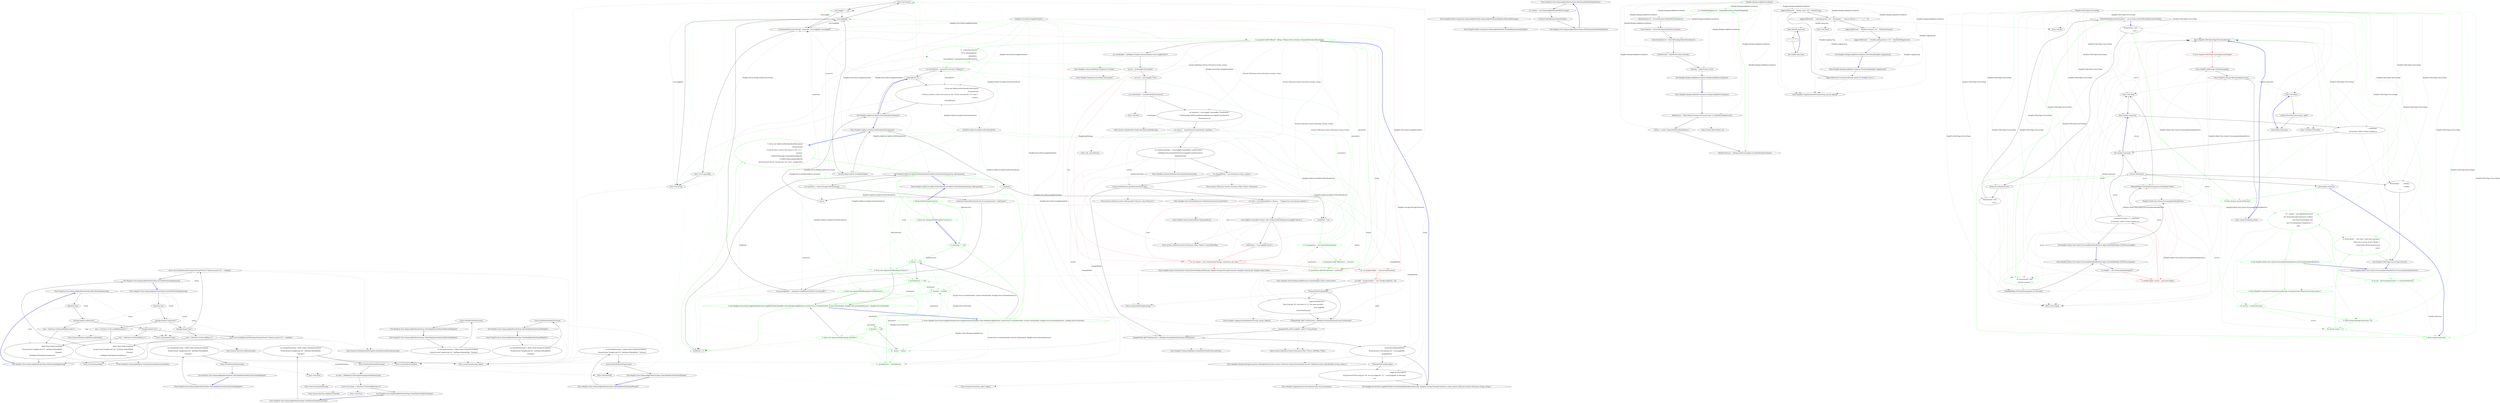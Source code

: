 digraph  {
n0 [cluster="HangFire.Tests.DequeuedJobsWatcherSteps.ItWasCheckedAAgo(string)", label="Entry HangFire.Tests.DequeuedJobsWatcherSteps.ItWasCheckedAAgo(string)", span="13-13"];
n1 [cluster="HangFire.Tests.DequeuedJobsWatcherSteps.ItWasCheckedAAgo(string)", label="DateTime time", span="15-15"];
n2 [cluster="HangFire.Tests.DequeuedJobsWatcherSteps.ItWasCheckedAAgo(string)", label="timeAgo.Equals(''millisecond'')", span="16-16"];
n4 [cluster="HangFire.Tests.DequeuedJobsWatcherSteps.ItWasCheckedAAgo(string)", label="timeAgo.Equals(''day'')", span="17-17"];
n6 [cluster="HangFire.Tests.DequeuedJobsWatcherSteps.ItWasCheckedAAgo(string)", label="throw new InvalidOperationException(String.Format(''Unknown period '{0}'.'', timeAgo));", span="18-18"];
n7 [cluster="HangFire.Tests.DequeuedJobsWatcherSteps.ItWasCheckedAAgo(string)", label="Redis.Client.SetEntryInHash(\r\n                String.Format(''hangfire:job:{0}'', JobSteps.DefaultJobId),\r\n                ''Checked'',\r\n                JobHelper.ToStringTimestamp(time))", span="20-23"];
n3 [cluster="HangFire.Tests.DequeuedJobsWatcherSteps.ItWasCheckedAAgo(string)", label="time = DateTime.UtcNow.AddMilliseconds(-1)", span="16-16"];
n9 [cluster="string.Equals(string)", label="Entry string.Equals(string)", span="0-0"];
n5 [cluster="HangFire.Tests.DequeuedJobsWatcherSteps.ItWasCheckedAAgo(string)", label="time = DateTime.UtcNow.AddDays(-1)", span="17-17"];
n11 [cluster="System.DateTime.AddDays(double)", label="Entry System.DateTime.AddDays(double)", span="0-0"];
n10 [cluster="System.DateTime.AddMilliseconds(double)", label="Entry System.DateTime.AddMilliseconds(double)", span="0-0"];
n8 [cluster="HangFire.Tests.DequeuedJobsWatcherSteps.ItWasCheckedAAgo(string)", label="Exit HangFire.Tests.DequeuedJobsWatcherSteps.ItWasCheckedAAgo(string)", span="13-13"];
n12 [cluster="System.InvalidOperationException.InvalidOperationException(string)", label="Entry System.InvalidOperationException.InvalidOperationException(string)", span="0-0"];
n13 [cluster="string.Format(string, object)", label="Entry string.Format(string, object)", span="0-0"];
n14 [cluster="HangFire.Common.JobHelper.ToStringTimestamp(System.DateTime)", label="Entry HangFire.Common.JobHelper.ToStringTimestamp(System.DateTime)", span="46-46"];
n15 [cluster="Unk.SetEntryInHash", label="Entry Unk.SetEntryInHash", span=""];
n16 [cluster="HangFire.Tests.DequeuedJobsWatcherSteps.GivenItWasFetchedAAgo(string)", label="Entry HangFire.Tests.DequeuedJobsWatcherSteps.GivenItWasFetchedAAgo(string)", span="27-27"];
n17 [cluster="HangFire.Tests.DequeuedJobsWatcherSteps.GivenItWasFetchedAAgo(string)", label="DateTime time", span="29-29"];
n18 [cluster="HangFire.Tests.DequeuedJobsWatcherSteps.GivenItWasFetchedAAgo(string)", label="timeAgo.Equals(''millisecond'')", span="30-30"];
n20 [cluster="HangFire.Tests.DequeuedJobsWatcherSteps.GivenItWasFetchedAAgo(string)", label="timeAgo.Equals(''day'')", span="31-31"];
n22 [cluster="HangFire.Tests.DequeuedJobsWatcherSteps.GivenItWasFetchedAAgo(string)", label="throw new InvalidOperationException(String.Format(''Unknown period '{0}'.'', timeAgo));", span="32-32"];
n23 [cluster="HangFire.Tests.DequeuedJobsWatcherSteps.GivenItWasFetchedAAgo(string)", label="Redis.Client.SetEntryInHash(\r\n                String.Format(''hangfire:job:{0}'', JobSteps.DefaultJobId),\r\n                ''Fetched'',\r\n                JobHelper.ToStringTimestamp(time))", span="34-37"];
n19 [cluster="HangFire.Tests.DequeuedJobsWatcherSteps.GivenItWasFetchedAAgo(string)", label="time = DateTime.UtcNow.AddMilliseconds(-1)", span="30-30"];
n21 [cluster="HangFire.Tests.DequeuedJobsWatcherSteps.GivenItWasFetchedAAgo(string)", label="time = DateTime.UtcNow.AddDays(-1)", span="31-31"];
n24 [cluster="HangFire.Tests.DequeuedJobsWatcherSteps.GivenItWasFetchedAAgo(string)", label="Exit HangFire.Tests.DequeuedJobsWatcherSteps.GivenItWasFetchedAAgo(string)", span="27-27"];
n25 [cluster="HangFire.Tests.DequeuedJobsWatcherSteps.WhenTimedOutJobsHandlerRuns()", label="Entry HangFire.Tests.DequeuedJobsWatcherSteps.WhenTimedOutJobsHandlerRuns()", span="41-41"];
n26 [cluster="HangFire.Tests.DequeuedJobsWatcherSteps.WhenTimedOutJobsHandlerRuns()", label="var watcher = new DequeuedJobsWatcher(Redis.Storage)", span="43-43"];
n27 [cluster="HangFire.Tests.DequeuedJobsWatcherSteps.WhenTimedOutJobsHandlerRuns()", label="watcher.FindAndRequeueTimedOutJobs()", span="44-44"];
n29 [cluster="HangFire.Redis.Components.DequeuedJobsWatcher.DequeuedJobsWatcher(HangFire.Redis.RedisStorage)", label="Entry HangFire.Redis.Components.DequeuedJobsWatcher.DequeuedJobsWatcher(HangFire.Redis.RedisStorage)", span="39-39"];
n28 [cluster="HangFire.Tests.DequeuedJobsWatcherSteps.WhenTimedOutJobsHandlerRuns()", label="Exit HangFire.Tests.DequeuedJobsWatcherSteps.WhenTimedOutJobsHandlerRuns()", span="41-41"];
n30 [cluster="HangFire.Redis.Components.DequeuedJobsWatcher.FindAndRequeueTimedOutJobs()", label="Entry HangFire.Redis.Components.DequeuedJobsWatcher.FindAndRequeueTimedOutJobs()", span="44-44"];
n31 [cluster="HangFire.Tests.DequeuedJobsWatcherSteps.ThenItMarksTheJobAsChecked()", label="Entry HangFire.Tests.DequeuedJobsWatcherSteps.ThenItMarksTheJobAsChecked()", span="48-48"];
n32 [cluster="HangFire.Tests.DequeuedJobsWatcherSteps.ThenItMarksTheJobAsChecked()", label="var checkedTimestamp = Redis.Client.GetValueFromHash(\r\n                String.Format(''hangfire:job:{0}'', JobSteps.DefaultJobId),\r\n                ''Checked'')", span="50-52"];
n33 [cluster="HangFire.Tests.DequeuedJobsWatcherSteps.ThenItMarksTheJobAsChecked()", label="Assert.IsNotNull(checkedTimestamp)", span="54-54"];
n37 [cluster="Unk.GetValueFromHash", label="Entry Unk.GetValueFromHash", span=""];
n34 [cluster="HangFire.Tests.DequeuedJobsWatcherSteps.ThenItMarksTheJobAsChecked()", label="var date = JobHelper.FromStringTimestamp(checkedTimestamp)", span="55-55"];
n38 [cluster="Unk.IsNotNull", label="Entry Unk.IsNotNull", span=""];
n35 [cluster="HangFire.Tests.DequeuedJobsWatcherSteps.ThenItMarksTheJobAsChecked()", label="Assert.IsTrue(date > DateTime.UtcNow.AddMinutes(-1))", span="57-57"];
n39 [cluster="Unk.FromStringTimestamp", label="Entry Unk.FromStringTimestamp", span=""];
n36 [cluster="HangFire.Tests.DequeuedJobsWatcherSteps.ThenItMarksTheJobAsChecked()", label="Exit HangFire.Tests.DequeuedJobsWatcherSteps.ThenItMarksTheJobAsChecked()", span="48-48"];
n40 [cluster="System.DateTime.AddMinutes(double)", label="Entry System.DateTime.AddMinutes(double)", span="0-0"];
n41 [cluster="Unk.IsTrue", label="Entry Unk.IsTrue", span=""];
n42 [cluster="HangFire.Tests.DequeuedJobsWatcherSteps.ThenTheJobHasTheCheckedFlagSet()", label="Entry HangFire.Tests.DequeuedJobsWatcherSteps.ThenTheJobHasTheCheckedFlagSet()", span="61-61"];
n43 [cluster="HangFire.Tests.DequeuedJobsWatcherSteps.ThenTheJobHasTheCheckedFlagSet()", label="var checkedTimestamp = Redis.Client.GetValueFromHash(\r\n                String.Format(''hangfire:job:{0}'', JobSteps.DefaultJobId),\r\n                ''Checked'')", span="63-65"];
n44 [cluster="HangFire.Tests.DequeuedJobsWatcherSteps.ThenTheJobHasTheCheckedFlagSet()", label="Assert.IsNotNull(checkedTimestamp)", span="67-67"];
n45 [cluster="HangFire.Tests.DequeuedJobsWatcherSteps.ThenTheJobHasTheCheckedFlagSet()", label="Exit HangFire.Tests.DequeuedJobsWatcherSteps.ThenTheJobHasTheCheckedFlagSet()", span="61-61"];
n46 [cluster="HangFire.Tests.DequeuedJobsWatcherSteps.ThenTheJobDoesNotHaveTheCheckedFlagSet()", label="Entry HangFire.Tests.DequeuedJobsWatcherSteps.ThenTheJobDoesNotHaveTheCheckedFlagSet()", span="71-71"];
n47 [cluster="HangFire.Tests.DequeuedJobsWatcherSteps.ThenTheJobDoesNotHaveTheCheckedFlagSet()", label="var checkedTimestamp = Redis.Client.GetValueFromHash(\r\n                String.Format(''hangfire:job:{0}'', JobSteps.DefaultJobId),\r\n                ''Checked'')", span="73-75"];
n48 [cluster="HangFire.Tests.DequeuedJobsWatcherSteps.ThenTheJobDoesNotHaveTheCheckedFlagSet()", label="Assert.IsNull(checkedTimestamp)", span="77-77"];
n49 [cluster="HangFire.Tests.DequeuedJobsWatcherSteps.ThenTheJobDoesNotHaveTheCheckedFlagSet()", label="Exit HangFire.Tests.DequeuedJobsWatcherSteps.ThenTheJobDoesNotHaveTheCheckedFlagSet()", span="71-71"];
n50 [cluster="Unk.IsNull", label="Entry Unk.IsNull", span=""];
n51 [cluster="HangFire.Tests.DequeuedJobsWatcherSteps.ThenTheJobHasTheFetchedFlagSet()", label="Entry HangFire.Tests.DequeuedJobsWatcherSteps.ThenTheJobHasTheFetchedFlagSet()", span="81-81"];
n52 [cluster="HangFire.Tests.DequeuedJobsWatcherSteps.ThenTheJobHasTheFetchedFlagSet()", label="var fetchedTimestamp = Redis.Client.GetValueFromHash(\r\n                String.Format(''hangfire:job:{0}'', JobSteps.DefaultJobId), ''Fetched'')", span="83-84"];
n53 [cluster="HangFire.Tests.DequeuedJobsWatcherSteps.ThenTheJobHasTheFetchedFlagSet()", label="Assert.IsNotNull(fetchedTimestamp)", span="86-86"];
n54 [cluster="HangFire.Tests.DequeuedJobsWatcherSteps.ThenTheJobHasTheFetchedFlagSet()", label="Exit HangFire.Tests.DequeuedJobsWatcherSteps.ThenTheJobHasTheFetchedFlagSet()", span="81-81"];
n55 [cluster="HangFire.Tests.DequeuedJobsWatcherSteps.ThenTheJobDoesNotHaveTheFetchedFlagSet()", label="Entry HangFire.Tests.DequeuedJobsWatcherSteps.ThenTheJobDoesNotHaveTheFetchedFlagSet()", span="90-90"];
n56 [cluster="HangFire.Tests.DequeuedJobsWatcherSteps.ThenTheJobDoesNotHaveTheFetchedFlagSet()", label="var fetchedTimestamp = Redis.Client.GetValueFromHash(\r\n                String.Format(''hangfire:job:{0}'', JobSteps.DefaultJobId), ''Fetched'')", span="92-93"];
n57 [cluster="HangFire.Tests.DequeuedJobsWatcherSteps.ThenTheJobDoesNotHaveTheFetchedFlagSet()", label="Assert.IsNull(fetchedTimestamp)", span="95-95"];
n58 [cluster="HangFire.Tests.DequeuedJobsWatcherSteps.ThenTheJobDoesNotHaveTheFetchedFlagSet()", label="Exit HangFire.Tests.DequeuedJobsWatcherSteps.ThenTheJobDoesNotHaveTheFetchedFlagSet()", span="90-90"];
d4 [cluster="Hangfire.BackgroundJobServerOptions.BackgroundJobServerOptions()", color=green, community=0, label="12: SchedulePollingInterval = DelayedJobScheduler.DefaultPollingDelay", span="39-39"];
d25 [label="Hangfire.BackgroundJobServerOptions", span=""];
d3 [cluster="Hangfire.BackgroundJobServerOptions.BackgroundJobServerOptions()", label="ShutdownTimeout = BackgroundProcessingServer.DefaultShutdownTimeout", span="38-38"];
d5 [cluster="Hangfire.BackgroundJobServerOptions.BackgroundJobServerOptions()", label="HeartbeatInterval = ServerHeartbeat.DefaultHeartbeatInterval", span="40-40"];
d1 [cluster="Hangfire.BackgroundJobServerOptions.BackgroundJobServerOptions()", label="WorkerCount = Math.Min(Environment.ProcessorCount * 5, MaxDefaultWorkerCount)", span="36-36"];
d2 [cluster="Hangfire.BackgroundJobServerOptions.BackgroundJobServerOptions()", label="Queues = new[] { EnqueuedState.DefaultQueue }", span="37-37"];
d6 [cluster="Hangfire.BackgroundJobServerOptions.BackgroundJobServerOptions()", label="ServerTimeout = ServerWatchdog.DefaultServerTimeout", span="41-41"];
d7 [cluster="Hangfire.BackgroundJobServerOptions.BackgroundJobServerOptions()", label="ServerCheckInterval = ServerWatchdog.DefaultCheckInterval", span="42-42"];
d8 [cluster="Hangfire.BackgroundJobServerOptions.BackgroundJobServerOptions()", label="FilterProvider = JobFilterProviders.Providers", span="44-44"];
d9 [cluster="Hangfire.BackgroundJobServerOptions.BackgroundJobServerOptions()", label="Activator = JobActivator.Current", span="45-45"];
d14 [cluster="Hangfire.BackgroundJobServerOptions.WriteToLog(Hangfire.Logging.ILog)", label="logger.InfoFormat(''    Worker count: {0}.'', WorkerCount)", span="89-89"];
d15 [cluster="Hangfire.BackgroundJobServerOptions.WriteToLog(Hangfire.Logging.ILog)", label="logger.InfoFormat(''    Listening queues: {0}.'', String.Join('', '', Queues.Select(x => ''''' + x + ''''')))", span="90-90"];
d16 [cluster="Hangfire.BackgroundJobServerOptions.WriteToLog(Hangfire.Logging.ILog)", label="logger.InfoFormat(''    Shutdown timeout: {0}.'', ShutdownTimeout)", span="91-91"];
d17 [cluster="Hangfire.BackgroundJobServerOptions.WriteToLog(Hangfire.Logging.ILog)", label="logger.InfoFormat(''    Schedule polling interval: {0}.'', SchedulePollingInterval)", span="92-92"];
d0 [cluster="Hangfire.BackgroundJobServerOptions.BackgroundJobServerOptions()", label="Entry Hangfire.BackgroundJobServerOptions.BackgroundJobServerOptions()", span="34-34"];
d11 [cluster="System.Math.Min(int, int)", label="Entry System.Math.Min(int, int)", span="0-0"];
d10 [cluster="Hangfire.BackgroundJobServerOptions.BackgroundJobServerOptions()", label="Exit Hangfire.BackgroundJobServerOptions.BackgroundJobServerOptions()", span="34-34"];
d12 [cluster="Hangfire.BackgroundJobServerOptions.WriteToLog(Hangfire.Logging.ILog)", label="Entry Hangfire.BackgroundJobServerOptions.WriteToLog(Hangfire.Logging.ILog)", span="86-86"];
d13 [cluster="Hangfire.BackgroundJobServerOptions.WriteToLog(Hangfire.Logging.ILog)", label="logger.InfoFormat(''Using the following options for Hangfire Server:'')", span="88-88"];
d19 [cluster="Hangfire.Logging.ILog.InfoFormat(string, params object[])", label="Entry Hangfire.Logging.ILog.InfoFormat(string, params object[])", span="210-210"];
d20 [cluster="Unk.Select", label="Entry Unk.Select", span=""];
d21 [cluster="Unk.Join", label="Entry Unk.Join", span=""];
d22 [cluster="lambda expression", label="Entry lambda expression", span="90-90"];
d18 [cluster="Hangfire.BackgroundJobServerOptions.WriteToLog(Hangfire.Logging.ILog)", label="Exit Hangfire.BackgroundJobServerOptions.WriteToLog(Hangfire.Logging.ILog)", span="86-86"];
d24 [cluster="lambda expression", label="Exit lambda expression", span="90-90"];
d23 [cluster="lambda expression", label="''''' + x + '''''", span="90-90"];
m0_36 [cluster="Unk.Unapply", file="DelayedJobScheduler.cs", label="Entry Unk.Unapply", span=""];
m0_24 [cluster="HangFire.Web.Pages.ServersPage.Execute()", file="DelayedJobScheduler.cs", label="Write(JobHelper.ToStringTimestamp(server.Heartbeat.Value))", span="198-198"];
m0_18 [cluster="HangFire.Web.Pages.ServersPage.Execute()", file="DelayedJobScheduler.cs", label="Write(JobHelper.ToStringTimestamp(server.StartedAt))", span="167-167"];
m0_8 [cluster="HangFire.Web.Pages.ServersPage.Execute()", color=green, community=0, file="DelayedJobScheduler.cs", label="0: WriteLiteral(''    <div class=\''alert alert-warning\''>\r\n        There are no active servers. Backg'' +\r\n''round tasks will not be processed.\r\n    </div>\r\n'')", span="97-98"];
m0_31 [cluster="HangFire.Web.RazorPage.WriteLiteral(string)", file="DelayedJobScheduler.cs", label="Entry HangFire.Web.RazorPage.WriteLiteral(string)", span="69-69"];
m0_32 [cluster="HangFire.Web.Pages.LayoutPage.LayoutPage()", color=red, community=0, file="DelayedJobScheduler.cs", label="0: Entry HangFire.Web.Pages.LayoutPage.LayoutPage()", span="4-4"];
m0_33 [cluster="HangFire.JobStorage.GetMonitoringApi()", file="DelayedJobScheduler.cs", label="Entry HangFire.JobStorage.GetMonitoringApi()", span="54-54"];
m0_34 [cluster="HangFire.Storage.IMonitoringApi.Servers()", file="DelayedJobScheduler.cs", label="Entry HangFire.Storage.IMonitoringApi.Servers()", span="25-25"];
m0_35 [cluster="string.ToUpperInvariant()", file="DelayedJobScheduler.cs", label="Entry string.ToUpperInvariant()", span="0-0"];
m0_29 [cluster="HangFire.Web.Pages.ServersPage.Execute()", file="DelayedJobScheduler.cs", label="WriteLiteral(''        </tbody>\r\n    </table>\r\n'')", span="233-233"];
m0_7 [cluster="HangFire.Web.Pages.ServersPage.Execute()", color=green, community=0, file="DelayedJobScheduler.cs", label="25: servers.Count == 0", span="91-91"];
m0_13 [cluster="HangFire.Web.Pages.ServersPage.Execute()", file="DelayedJobScheduler.cs", label="WriteLiteral(''</td>\r\n                    <td>'')", span="142-142"];
m0_14 [cluster="HangFire.Web.Pages.ServersPage.Execute()", file="DelayedJobScheduler.cs", label="Write(server.WorkersCount)", span="147-147"];
m0_15 [cluster="HangFire.Web.Pages.ServersPage.Execute()", file="DelayedJobScheduler.cs", label="WriteLiteral(''</td>\r\n                    <td>'')", span="152-152"];
m0_16 [cluster="HangFire.Web.Pages.ServersPage.Execute()", file="DelayedJobScheduler.cs", label="Write(HtmlHelper.Raw(String.Join('' '', server.Queues.Select(HtmlHelper.QueueLabel))))", span="157-157"];
m0_30 [cluster="HangFire.Web.Pages.ServersPage.Execute()", file="DelayedJobScheduler.cs", label="Exit HangFire.Web.Pages.ServersPage.Execute()", span="57-57"];
m0_5 [cluster="HangFire.Web.Pages.ServersPage.Execute()", color=green, community=0, file="DelayedJobScheduler.cs", label="25: servers = monitor.Servers()", span="79-79"];
m0_17 [cluster="HangFire.Web.Pages.ServersPage.Execute()", color=green, community=0, file="DelayedJobScheduler.cs", label="25: WriteLiteral(''</td>\r\n                    <td data-moment=\'''')", span="162-162"];
m0_0 [cluster="HangFire.Redis.Tests.States.ProcessingStateHandlerFacts.ProcessingStateHandlerFacts()", file="DelayedJobScheduler.cs", label="Entry HangFire.Redis.Tests.States.ProcessingStateHandlerFacts.ProcessingStateHandlerFacts()", span="16-16"];
m0_1 [cluster="HangFire.Redis.Tests.States.ProcessingStateHandlerFacts.ProcessingStateHandlerFacts()", color=green, community=0, file="DelayedJobScheduler.cs", label="8: var job = Job.FromExpression(() => Console.WriteLine())", span="18-18"];
m0_2 [cluster="HangFire.Redis.Tests.States.ProcessingStateHandlerFacts.ProcessingStateHandlerFacts()", color=green, community=0, file="DelayedJobScheduler.cs", label="25: _context = new ApplyStateContext(\r\n                new Mock<IStorageConnection>().Object,\r\n                new StateContext(JobId, job),\r\n                new ProcessingState(''SomeServer''), \r\n                null)", span="19-23"];
m0_3 [cluster="HangFire.Redis.Tests.States.ProcessingStateHandlerFacts.ProcessingStateHandlerFacts()", color=green, community=0, file="DelayedJobScheduler.cs", label="8: Exit HangFire.Redis.Tests.States.ProcessingStateHandlerFacts.ProcessingStateHandlerFacts()", span="16-16"];
m0_4 [cluster="HangFire.Common.Job.FromExpression(System.Linq.Expressions.Expression<System.Action>)", color=green, community=0, file="DelayedJobScheduler.cs", label="1: Entry HangFire.Common.Job.FromExpression(System.Linq.Expressions.Expression<System.Action>)", span="119-119"];
m0_6 [cluster="Mock<IStorageConnection>.cstr", color=green, community=0, file="DelayedJobScheduler.cs", label="6: Entry Mock<IStorageConnection>.cstr", span=""];
m0_10 [cluster="lambda expression", file="DelayedJobScheduler.cs", label="Console.WriteLine()", span="18-18"];
m0_9 [cluster="lambda expression", color=green, community=0, file="DelayedJobScheduler.cs", label="0: Entry lambda expression", span="18-18"];
m0_12 [cluster="System.Console.WriteLine()", color=green, community=0, file="DelayedJobScheduler.cs", label="8: Entry System.Console.WriteLine()", span="0-0"];
m0_11 [cluster="lambda expression", file="DelayedJobScheduler.cs", label="Exit lambda expression", span="18-18"];
m0_19 [cluster="HangFire.Redis.Tests.States.ProcessingStateHandlerFacts.Apply_ShouldAddTheJob_ToTheProcessingSet()", file="DelayedJobScheduler.cs", label="Entry HangFire.Redis.Tests.States.ProcessingStateHandlerFacts.Apply_ShouldAddTheJob_ToTheProcessingSet()", span="34-34"];
m0_20 [cluster="HangFire.Redis.Tests.States.ProcessingStateHandlerFacts.Apply_ShouldAddTheJob_ToTheProcessingSet()", file="DelayedJobScheduler.cs", label="var handler = new ProcessingStateHandler()", span="36-36"];
m0_21 [cluster="HangFire.Redis.Tests.States.ProcessingStateHandlerFacts.Apply_ShouldAddTheJob_ToTheProcessingSet()", color=red, community=0, file="DelayedJobScheduler.cs", label="0: handler.Apply(_context, _transaction.Object)", span="37-37"];
m0_23 [cluster="HangFire.Redis.Tests.States.ProcessingStateHandlerFacts.Apply_ShouldAddTheJob_ToTheProcessingSet()", file="DelayedJobScheduler.cs", label="Exit HangFire.Redis.Tests.States.ProcessingStateHandlerFacts.Apply_ShouldAddTheJob_ToTheProcessingSet()", span="34-34"];
m0_25 [cluster="Unk.Verify", file="DelayedJobScheduler.cs", label="Entry Unk.Verify", span=""];
m0_26 [cluster="lambda expression", file="DelayedJobScheduler.cs", label="Entry lambda expression", span="39-40"];
m0_27 [cluster="lambda expression", file="DelayedJobScheduler.cs", label="x.AddToSet(\r\n                ''processing'', JobId, It.IsAny<double>())", span="39-40"];
m0_28 [cluster="lambda expression", file="DelayedJobScheduler.cs", label="Exit lambda expression", span="39-40"];
m0_22 [cluster="HangFire.Redis.Tests.States.ProcessingStateHandlerFacts.Apply_ShouldAddTheJob_ToTheProcessingSet()", file="DelayedJobScheduler.cs", label="_transaction.Verify(x => x.AddToSet(\r\n                ''processing'', JobId, It.IsAny<double>()))", span="39-40"];
m0_39 [cluster="lambda expression", file="DelayedJobScheduler.cs", label="Exit lambda expression", span="49-49"];
m0_37 [cluster="Unk.Select", file="DelayedJobScheduler.cs", label="Entry Unk.Select", span=""];
m0_38 [cluster="lambda expression", file="DelayedJobScheduler.cs", label="x.RemoveFromSet(''processing'', JobId)", span="49-49"];
m0_41 [cluster="HangFire.Common.JobHelper.ToStringTimestamp(System.DateTime)", file="DelayedJobScheduler.cs", label="HangFire.Redis.Tests.States.ProcessingStateHandlerFacts", span=""];
m0_40 [cluster="Unk.RemoveFromSet", file="DelayedJobScheduler.cs", label="Entry Unk.RemoveFromSet", span=""];
m0_42 [file="DelayedJobScheduler.cs", label="HangFire.Web.Pages.ServersPage", span=""];
m1_15 [cluster="HangFire.SqlServer.SqlServerDistributedLock.SqlServerDistributedLock(string, SqlConnection)", file="RecurringJobScheduler.cs", label="lockResult < 0", span="66-66"];
m1_31 [cluster="HangFire.SqlServer.SqlServerDistributedLock.Dispose()", file="RecurringJobScheduler.cs", label="_completed = true", span="82-82"];
m1_67 [cluster="Hangfire.Storage.InvocationData.Deserialize()", file="RecurringJobScheduler.cs", label="Entry Hangfire.Storage.InvocationData.Deserialize()", span="44-44"];
m1_82 [cluster="System.Collections.Generic.Dictionary<TKey, TValue>.Add(TKey, TValue)", file="RecurringJobScheduler.cs", label="Entry System.Collections.Generic.Dictionary<TKey, TValue>.Add(TKey, TValue)", span="0-0"];
m1_30 [cluster="HangFire.SqlServer.SqlServerDistributedLock.Dispose()", file="RecurringJobScheduler.cs", label="return;", span="80-80"];
m1_84 [cluster="string.Format(string, object, object)", file="RecurringJobScheduler.cs", label="Entry string.Format(string, object, object)", span="0-0"];
m1_38 [cluster="HangFire.SqlServer.SqlServerDistributedLock.Dispose()", file="RecurringJobScheduler.cs", label="releaseResult < 0", span="96-96"];
m1_39 [cluster="HangFire.SqlServer.SqlServerDistributedLock.Dispose()", file="RecurringJobScheduler.cs", label="throw new SqlServerDistributedLockException(\r\n                    String.Format(\r\n                        ''Could not release a lock on the resource '{0}': Server returned the '{1}' error.'', \r\n                        _resource,\r\n                        releaseResult));", span="98-102"];
m1_40 [cluster="HangFire.SqlServer.SqlServerDistributedLock.Dispose()", file="RecurringJobScheduler.cs", label="Exit HangFire.SqlServer.SqlServerDistributedLock.Dispose()", span="78-78"];
m1_76 [cluster="Hangfire.States.EnqueuedState.EnqueuedState()", file="RecurringJobScheduler.cs", label="Entry Hangfire.States.EnqueuedState.EnqueuedState()", span="87-87"];
m1_71 [cluster="Unk._instantFactory", file="RecurringJobScheduler.cs", label="Entry Unk._instantFactory", span=""];
m1_74 [cluster="Hangfire.Server.IScheduleInstant.GetNextInstants(System.DateTime?)", file="RecurringJobScheduler.cs", label="Entry Hangfire.Server.IScheduleInstant.GetNextInstants(System.DateTime?)", span="25-25"];
m1_83 [cluster="Hangfire.Storage.IStorageConnection.SetRangeInHash(string, System.Collections.Generic.IEnumerable<System.Collections.Generic.KeyValuePair<string, string>>)", file="RecurringJobScheduler.cs", label="Entry Hangfire.Storage.IStorageConnection.SetRangeInHash(string, System.Collections.Generic.IEnumerable<System.Collections.Generic.KeyValuePair<string, string>>)", span="61-61"];
m1_41 [cluster="object.GetType()", file="RecurringJobScheduler.cs", label="HangFire.SqlServer.SqlServerDistributedLock", span=""];
m1_69 [cluster="System.Collections.Generic.Dictionary<TKey, TValue>.ContainsKey(TKey)", file="RecurringJobScheduler.cs", label="Entry System.Collections.Generic.Dictionary<TKey, TValue>.ContainsKey(TKey)", span="0-0"];
m1_0 [cluster="HangFire.SqlServer.SqlServerDistributedLock.SqlServerDistributedLock(string, SqlConnection)", file="RecurringJobScheduler.cs", label="Entry HangFire.SqlServer.SqlServerDistributedLock.SqlServerDistributedLock(string, SqlConnection)", span="44-44"];
m1_1 [cluster="HangFire.SqlServer.SqlServerDistributedLock.SqlServerDistributedLock(string, SqlConnection)", color=green, community=0, file="RecurringJobScheduler.cs", label="2: String.IsNullOrEmpty(resource)", span="46-46"];
m1_23 [cluster="Hangfire.Server.RecurringJobScheduler.Execute(Hangfire.Server.BackgroundProcessContext)", file="RecurringJobScheduler.cs", label="recurringJob == null", span="76-76"];
m1_36 [cluster="HangFire.SqlServer.SqlServerDistributedLock.Dispose()", color=green, community=0, file="RecurringJobScheduler.cs", label="5: _connection.Execute(\r\n                @''sp_releaseapplock'',\r\n                parameters,\r\n                commandType: CommandType.StoredProcedure)", span="89-92"];
m1_70 [cluster="System.TimeZoneInfo.FindSystemTimeZoneById(string)", file="RecurringJobScheduler.cs", label="Entry System.TimeZoneInfo.FindSystemTimeZoneById(string)", span="0-0"];
m1_75 [cluster="System.Collections.Generic.IEnumerable<TSource>.Any<TSource>()", file="RecurringJobScheduler.cs", label="Entry System.Collections.Generic.IEnumerable<TSource>.Any<TSource>()", span="0-0"];
m1_78 [cluster="Hangfire.Client.CreateContext.CreateContext(Hangfire.JobStorage, Hangfire.Storage.IStorageConnection, Hangfire.Common.Job, Hangfire.States.IState)", file="RecurringJobScheduler.cs", label="Entry Hangfire.Client.CreateContext.CreateContext(Hangfire.JobStorage, Hangfire.Storage.IStorageConnection, Hangfire.Common.Job, Hangfire.States.IState)", span="37-37"];
m1_68 [cluster="Unk.Parse", file="RecurringJobScheduler.cs", label="Entry Unk.Parse", span=""];
m1_29 [cluster="HangFire.SqlServer.SqlServerDistributedLock.Dispose()", file="RecurringJobScheduler.cs", label=_completed, span="80-80"];
m1_2 [cluster="HangFire.SqlServer.SqlServerDistributedLock.SqlServerDistributedLock(string, SqlConnection)", color=green, community=0, file="RecurringJobScheduler.cs", label="2: throw new ArgumentNullException(''resource'');", span="46-46"];
m1_3 [cluster="HangFire.SqlServer.SqlServerDistributedLock.SqlServerDistributedLock(string, SqlConnection)", color=green, community=0, file="RecurringJobScheduler.cs", label="2: connection == null", span="47-47"];
m1_20 [cluster="Hangfire.Server.RecurringJobScheduler.Execute(Hangfire.Server.BackgroundProcessContext)", file="RecurringJobScheduler.cs", label="var recurringJobIds = connection.GetAllItemsFromSet(''recurring-jobs'')", span="69-69"];
m1_21 [cluster="Hangfire.Server.RecurringJobScheduler.Execute(Hangfire.Server.BackgroundProcessContext)", file="RecurringJobScheduler.cs", label=recurringJobIds, span="71-71"];
m1_73 [cluster="System.Collections.Generic.Dictionary<TKey, TValue>.Dictionary()", file="RecurringJobScheduler.cs", label="Entry System.Collections.Generic.Dictionary<TKey, TValue>.Dictionary()", span="0-0"];
m1_81 [cluster="Hangfire.Common.JobHelper.SerializeDateTime(System.DateTime)", file="RecurringJobScheduler.cs", label="Entry Hangfire.Common.JobHelper.SerializeDateTime(System.DateTime)", span="68-68"];
m1_66 [cluster="Hangfire.Common.JobHelper.FromJson<T>(string)", file="RecurringJobScheduler.cs", label="Entry Hangfire.Common.JobHelper.FromJson<T>(string)", span="39-39"];
m1_77 [cluster="string.IsNullOrEmpty(string)", file="RecurringJobScheduler.cs", label="Entry string.IsNullOrEmpty(string)", span="0-0"];
m1_72 [cluster="Hangfire.Common.JobHelper.DeserializeDateTime(string)", file="RecurringJobScheduler.cs", label="Entry Hangfire.Common.JobHelper.DeserializeDateTime(string)", span="73-73"];
m1_24 [cluster="Hangfire.Server.RecurringJobScheduler.Execute(Hangfire.Server.BackgroundProcessContext)", file="RecurringJobScheduler.cs", label="TryScheduleJob(context.Storage, connection, recurringJobId, recurringJob)", span="83-83"];
m1_16 [cluster="HangFire.SqlServer.SqlServerDistributedLock.SqlServerDistributedLock(string, SqlConnection)", color=green, community=0, file="RecurringJobScheduler.cs", label="5: throw new SqlServerDistributedLockException(\r\n                    String.Format(\r\n                    ''Could not place a lock on the resource '{0}': {1}.'',\r\n                    _resource,\r\n                    LockErrorMessages.ContainsKey(lockResult) \r\n                        ? LockErrorMessages[lockResult]\r\n                        : String.Format(''Server returned the '{0}' error.'', lockResult)));", span="68-74"];
m1_17 [cluster="HangFire.SqlServer.SqlServerDistributedLock.SqlServerDistributedLock(string, SqlConnection)", file="RecurringJobScheduler.cs", label="Exit HangFire.SqlServer.SqlServerDistributedLock.SqlServerDistributedLock(string, SqlConnection)", span="44-44"];
m1_18 [cluster="Hangfire.Server.RecurringJobScheduler.Execute(Hangfire.Server.BackgroundProcessContext)", file="RecurringJobScheduler.cs", label="var connection = context.Storage.GetConnection()", span="66-66"];
m1_27 [cluster="Hangfire.Server.RecurringJobScheduler.Execute(Hangfire.Server.BackgroundProcessContext)", file="RecurringJobScheduler.cs", label="_throttler.Delay(context.CancellationToken)", span="95-95"];
m1_19 [cluster="Hangfire.Server.RecurringJobScheduler.Execute(Hangfire.Server.BackgroundProcessContext)", file="RecurringJobScheduler.cs", label="connection.AcquireDistributedLock(''recurring-jobs:lock'', LockTimeout)", span="67-67"];
m1_22 [cluster="Unk.Execute", file="RecurringJobScheduler.cs", label="Entry Unk.Execute", span=""];
m1_26 [cluster="Unk.Format", file="RecurringJobScheduler.cs", label="Entry Unk.Format", span=""];
m1_25 [cluster="Unk.ContainsKey", file="RecurringJobScheduler.cs", label="Entry Unk.ContainsKey", span=""];
m1_28 [cluster="HangFire.SqlServer.SqlServerDistributedLock.Dispose()", file="RecurringJobScheduler.cs", label="Entry HangFire.SqlServer.SqlServerDistributedLock.Dispose()", span="78-78"];
m1_37 [cluster="HangFire.SqlServer.SqlServerDistributedLock.Dispose()", file="RecurringJobScheduler.cs", label="var releaseResult = parameters.Get<int>(''@Result'')", span="94-94"];
m1_4 [cluster="Hangfire.Server.RecurringJobScheduler.RecurringJobScheduler(Hangfire.Client.IBackgroundJobFactory, System.Func<CrontabSchedule, System.TimeZoneInfo, Hangfire.Server.IScheduleInstant>, Hangfire.Server.IThrottler)", color=green, community=0, file="RecurringJobScheduler.cs", label="2: Entry Hangfire.Server.RecurringJobScheduler.RecurringJobScheduler(Hangfire.Client.IBackgroundJobFactory, System.Func<CrontabSchedule, System.TimeZoneInfo, Hangfire.Server.IScheduleInstant>, Hangfire.Server.IThrottler)", span="48-48"];
m1_5 [cluster="Hangfire.Server.RecurringJobScheduler.RecurringJobScheduler(Hangfire.Client.IBackgroundJobFactory, System.Func<CrontabSchedule, System.TimeZoneInfo, Hangfire.Server.IScheduleInstant>, Hangfire.Server.IThrottler)", color=green, community=0, file="RecurringJobScheduler.cs", label="2: factory == null", span="53-53"];
m1_6 [cluster="Hangfire.Server.RecurringJobScheduler.RecurringJobScheduler(Hangfire.Client.IBackgroundJobFactory, System.Func<CrontabSchedule, System.TimeZoneInfo, Hangfire.Server.IScheduleInstant>, Hangfire.Server.IThrottler)", color=green, community=0, file="RecurringJobScheduler.cs", label="2: throw new ArgumentNullException(''factory'');", span="53-53"];
m1_7 [cluster="Hangfire.Server.RecurringJobScheduler.RecurringJobScheduler(Hangfire.Client.IBackgroundJobFactory, System.Func<CrontabSchedule, System.TimeZoneInfo, Hangfire.Server.IScheduleInstant>, Hangfire.Server.IThrottler)", color=green, community=0, file="RecurringJobScheduler.cs", label="5: instantFactory == null", span="54-54"];
m1_13 [cluster="Hangfire.Server.RecurringJobScheduler.RecurringJobScheduler(Hangfire.Client.IBackgroundJobFactory, System.Func<CrontabSchedule, System.TimeZoneInfo, Hangfire.Server.IScheduleInstant>, Hangfire.Server.IThrottler)", color=green, community=0, file="RecurringJobScheduler.cs", label="5: _throttler = throttler", span="59-59"];
m1_12 [cluster="Hangfire.Server.RecurringJobScheduler.RecurringJobScheduler(Hangfire.Client.IBackgroundJobFactory, System.Func<CrontabSchedule, System.TimeZoneInfo, Hangfire.Server.IScheduleInstant>, Hangfire.Server.IThrottler)", color=green, community=0, file="RecurringJobScheduler.cs", label="5: _instantFactory = instantFactory", span="58-58"];
m1_14 [cluster="Hangfire.Server.RecurringJobScheduler.RecurringJobScheduler(Hangfire.Client.IBackgroundJobFactory, System.Func<CrontabSchedule, System.TimeZoneInfo, Hangfire.Server.IScheduleInstant>, Hangfire.Server.IThrottler)", color=green, community=0, file="RecurringJobScheduler.cs", label="2: Exit Hangfire.Server.RecurringJobScheduler.RecurringJobScheduler(Hangfire.Client.IBackgroundJobFactory, System.Func<CrontabSchedule, System.TimeZoneInfo, Hangfire.Server.IScheduleInstant>, Hangfire.Server.IThrottler)", span="48-48"];
m1_8 [cluster="Hangfire.Server.RecurringJobScheduler.RecurringJobScheduler(Hangfire.Client.IBackgroundJobFactory, System.Func<CrontabSchedule, System.TimeZoneInfo, Hangfire.Server.IScheduleInstant>, Hangfire.Server.IThrottler)", color=green, community=0, file="RecurringJobScheduler.cs", label="2: throw new ArgumentNullException(''instantFactory'');", span="54-54"];
m1_9 [cluster="Hangfire.Server.RecurringJobScheduler.RecurringJobScheduler(Hangfire.Client.IBackgroundJobFactory, System.Func<CrontabSchedule, System.TimeZoneInfo, Hangfire.Server.IScheduleInstant>, Hangfire.Server.IThrottler)", color=green, community=0, file="RecurringJobScheduler.cs", label="5: throttler == null", span="55-55"];
m1_10 [cluster="Hangfire.Server.RecurringJobScheduler.RecurringJobScheduler(Hangfire.Client.IBackgroundJobFactory, System.Func<CrontabSchedule, System.TimeZoneInfo, Hangfire.Server.IScheduleInstant>, Hangfire.Server.IThrottler)", color=green, community=0, file="RecurringJobScheduler.cs", label="5: throw new ArgumentNullException(''throttler'');", span="55-55"];
m1_11 [cluster="Hangfire.Server.RecurringJobScheduler.RecurringJobScheduler(Hangfire.Client.IBackgroundJobFactory, System.Func<CrontabSchedule, System.TimeZoneInfo, Hangfire.Server.IScheduleInstant>, Hangfire.Server.IThrottler)", color=green, community=0, file="RecurringJobScheduler.cs", label="14: _factory = factory", span="57-57"];
m1_32 [cluster="HangFire.SqlServer.SqlServerDistributedLock.Dispose()", color=green, community=0, file="RecurringJobScheduler.cs", label="5: var parameters = new DynamicParameters()", span="84-84"];
m1_35 [cluster="HangFire.SqlServer.SqlServerDistributedLock.Dispose()", color=green, community=0, file="RecurringJobScheduler.cs", label="5: parameters.Add(''@Result'', dbType: DbType.Int32, direction: ParameterDirection.ReturnValue)", span="87-87"];
m1_42 [cluster="Hangfire.Server.RecurringJobScheduler.TryScheduleJob(Hangfire.JobStorage, Hangfire.Storage.IStorageConnection, string, System.Collections.Generic.Dictionary<string, string>)", file="RecurringJobScheduler.cs", label="var serializedJob = JobHelper.FromJson<InvocationData>(recurringJob[''Job''])", span="110-110"];
m1_44 [cluster="Hangfire.Server.RecurringJobScheduler.TryScheduleJob(Hangfire.JobStorage, Hangfire.Storage.IStorageConnection, string, System.Collections.Generic.Dictionary<string, string>)", file="RecurringJobScheduler.cs", label="var cron = recurringJob[''Cron'']", span="112-112"];
m1_46 [cluster="Hangfire.Server.RecurringJobScheduler.TryScheduleJob(Hangfire.JobStorage, Hangfire.Storage.IStorageConnection, string, System.Collections.Generic.Dictionary<string, string>)", file="RecurringJobScheduler.cs", label="var timeZone = recurringJob.ContainsKey(''TimeZoneId'')\r\n                    ? TimeZoneInfo.FindSystemTimeZoneById(recurringJob[''TimeZoneId''])\r\n                    : TimeZoneInfo.Utc", span="117-119"];
m1_48 [cluster="Hangfire.Server.RecurringJobScheduler.TryScheduleJob(Hangfire.JobStorage, Hangfire.Storage.IStorageConnection, string, System.Collections.Generic.Dictionary<string, string>)", file="RecurringJobScheduler.cs", label="var lastExecutionTime = recurringJob.ContainsKey(''LastExecution'')\r\n                    ? JobHelper.DeserializeDateTime(recurringJob[''LastExecution''])\r\n                    : (DateTime?)null", span="123-125"];
m1_52 [cluster="Hangfire.Server.RecurringJobScheduler.TryScheduleJob(Hangfire.JobStorage, Hangfire.Storage.IStorageConnection, string, System.Collections.Generic.Dictionary<string, string>)", file="RecurringJobScheduler.cs", label="recurringJob.ContainsKey(''Queue'') && !String.IsNullOrEmpty(recurringJob[''Queue''])", span="132-132"];
m1_53 [cluster="Hangfire.Server.RecurringJobScheduler.TryScheduleJob(Hangfire.JobStorage, Hangfire.Storage.IStorageConnection, string, System.Collections.Generic.Dictionary<string, string>)", file="RecurringJobScheduler.cs", label="state.Queue = recurringJob[''Queue'']", span="134-134"];
m1_54 [cluster="Hangfire.Server.RecurringJobScheduler.TryScheduleJob(Hangfire.JobStorage, Hangfire.Storage.IStorageConnection, string, System.Collections.Generic.Dictionary<string, string>)", color=red, community=0, file="RecurringJobScheduler.cs", label="15: var context = new CreateContext(storage, connection, job, state)", span="137-137"];
m1_58 [cluster="Hangfire.Server.RecurringJobScheduler.TryScheduleJob(Hangfire.JobStorage, Hangfire.Storage.IStorageConnection, string, System.Collections.Generic.Dictionary<string, string>)", file="RecurringJobScheduler.cs", label="Logger.DebugFormat(\r\n                            ''Recurring job '{0}' execution at '{1}' has been canceled.'',\r\n                            recurringJobId,\r\n                            instant.NowInstant)", span="143-146"];
m1_62 [cluster="Hangfire.Server.RecurringJobScheduler.TryScheduleJob(Hangfire.JobStorage, Hangfire.Storage.IStorageConnection, string, System.Collections.Generic.Dictionary<string, string>)", file="RecurringJobScheduler.cs", label="connection.SetRangeInHash(\r\n                    String.Format(''recurring-job:{0}'', recurringJobId),\r\n                    changedFields)", span="155-157"];
m1_64 [cluster="Hangfire.Server.RecurringJobScheduler.TryScheduleJob(Hangfire.JobStorage, Hangfire.Storage.IStorageConnection, string, System.Collections.Generic.Dictionary<string, string>)", file="RecurringJobScheduler.cs", label="Logger.ErrorException(\r\n                    String.Format(''Recurring job '{0}' was not triggered: {1}.'', recurringJobId, ex.Message),\r\n                    ex)", span="161-163"];
m1_43 [cluster="Hangfire.Server.RecurringJobScheduler.TryScheduleJob(Hangfire.JobStorage, Hangfire.Storage.IStorageConnection, string, System.Collections.Generic.Dictionary<string, string>)", file="RecurringJobScheduler.cs", label="var job = serializedJob.Deserialize()", span="111-111"];
m1_45 [cluster="Hangfire.Server.RecurringJobScheduler.TryScheduleJob(Hangfire.JobStorage, Hangfire.Storage.IStorageConnection, string, System.Collections.Generic.Dictionary<string, string>)", file="RecurringJobScheduler.cs", label="var cronSchedule = CrontabSchedule.Parse(cron)", span="113-113"];
m1_47 [cluster="Hangfire.Server.RecurringJobScheduler.TryScheduleJob(Hangfire.JobStorage, Hangfire.Storage.IStorageConnection, string, System.Collections.Generic.Dictionary<string, string>)", file="RecurringJobScheduler.cs", label="var instant = _instantFactory(cronSchedule, timeZone)", span="121-121"];
m1_50 [cluster="Hangfire.Server.RecurringJobScheduler.TryScheduleJob(Hangfire.JobStorage, Hangfire.Storage.IStorageConnection, string, System.Collections.Generic.Dictionary<string, string>)", file="RecurringJobScheduler.cs", label="instant.GetNextInstants(lastExecutionTime).Any()", span="129-129"];
m1_59 [cluster="Hangfire.Server.RecurringJobScheduler.TryScheduleJob(Hangfire.JobStorage, Hangfire.Storage.IStorageConnection, string, System.Collections.Generic.Dictionary<string, string>)", file="RecurringJobScheduler.cs", label="changedFields.Add(''LastExecution'', JobHelper.SerializeDateTime(instant.NowInstant))", span="149-149"];
m1_61 [cluster="Hangfire.Server.RecurringJobScheduler.TryScheduleJob(Hangfire.JobStorage, Hangfire.Storage.IStorageConnection, string, System.Collections.Generic.Dictionary<string, string>)", file="RecurringJobScheduler.cs", label="changedFields.Add(''NextExecution'', JobHelper.SerializeDateTime(instant.NextInstant))", span="153-153"];
m1_49 [cluster="Hangfire.Server.RecurringJobScheduler.TryScheduleJob(Hangfire.JobStorage, Hangfire.Storage.IStorageConnection, string, System.Collections.Generic.Dictionary<string, string>)", file="RecurringJobScheduler.cs", label="var changedFields = new Dictionary<string, string>()", span="127-127"];
m1_60 [cluster="Hangfire.Server.RecurringJobScheduler.TryScheduleJob(Hangfire.JobStorage, Hangfire.Storage.IStorageConnection, string, System.Collections.Generic.Dictionary<string, string>)", file="RecurringJobScheduler.cs", label="changedFields.Add(''LastJobId'', jobId ?? String.Empty)", span="150-150"];
m1_51 [cluster="Hangfire.Server.RecurringJobScheduler.TryScheduleJob(Hangfire.JobStorage, Hangfire.Storage.IStorageConnection, string, System.Collections.Generic.Dictionary<string, string>)", file="RecurringJobScheduler.cs", label="var state = new EnqueuedState { Reason = ''Triggered by recurring job scheduler'' }", span="131-131"];
m1_55 [cluster="Hangfire.Server.RecurringJobScheduler.TryScheduleJob(Hangfire.JobStorage, Hangfire.Storage.IStorageConnection, string, System.Collections.Generic.Dictionary<string, string>)", color=red, community=0, file="RecurringJobScheduler.cs", label="24: var backgroundJob = _factory.Create(context)", span="138-138"];
m1_56 [cluster="Hangfire.Server.RecurringJobScheduler.TryScheduleJob(Hangfire.JobStorage, Hangfire.Storage.IStorageConnection, string, System.Collections.Generic.Dictionary<string, string>)", file="RecurringJobScheduler.cs", label="var jobId = backgroundJob != null ? backgroundJob.Id : null", span="139-139"];
m1_57 [cluster="Hangfire.Server.RecurringJobScheduler.TryScheduleJob(Hangfire.JobStorage, Hangfire.Storage.IStorageConnection, string, System.Collections.Generic.Dictionary<string, string>)", file="RecurringJobScheduler.cs", label="String.IsNullOrEmpty(jobId)", span="141-141"];
m1_63 [cluster="Hangfire.Server.RecurringJobScheduler.TryScheduleJob(Hangfire.JobStorage, Hangfire.Storage.IStorageConnection, string, System.Collections.Generic.Dictionary<string, string>)", file="RecurringJobScheduler.cs", label=TimeZoneNotFoundException, span="159-159"];
m1_65 [cluster="Hangfire.Server.RecurringJobScheduler.TryScheduleJob(Hangfire.JobStorage, Hangfire.Storage.IStorageConnection, string, System.Collections.Generic.Dictionary<string, string>)", file="RecurringJobScheduler.cs", label="Exit Hangfire.Server.RecurringJobScheduler.TryScheduleJob(Hangfire.JobStorage, Hangfire.Storage.IStorageConnection, string, System.Collections.Generic.Dictionary<string, string>)", span="104-104"];
m1_34 [cluster="HangFire.SqlServer.SqlServerDistributedLock.Dispose()", color=green, community=0, file="RecurringJobScheduler.cs", label="14: parameters.Add(''@LockOwner'', LockOwner)", span="86-86"];
m1_33 [cluster="HangFire.SqlServer.SqlServerDistributedLock.Dispose()", color=green, community=0, file="RecurringJobScheduler.cs", label="5: parameters.Add(''@Resource'', _resource)", span="85-85"];
m1_80 [cluster="Hangfire.Logging.ILog.DebugFormat(string, params object[])", file="RecurringJobScheduler.cs", label="Entry Hangfire.Logging.ILog.DebugFormat(string, params object[])", span="122-122"];
m1_85 [cluster="Hangfire.Logging.ILog.ErrorException(string, System.Exception)", file="RecurringJobScheduler.cs", label="Entry Hangfire.Logging.ILog.ErrorException(string, System.Exception)", span="159-159"];
m1_79 [cluster="Hangfire.Client.IBackgroundJobFactory.Create(Hangfire.Client.CreateContext)", file="RecurringJobScheduler.cs", label="Entry Hangfire.Client.IBackgroundJobFactory.Create(Hangfire.Client.CreateContext)", span="31-31"];
m1_86 [file="RecurringJobScheduler.cs", label="Hangfire.Server.RecurringJobScheduler", span=""];
n0 -> n1  [key=0, style=solid];
n0 -> n2  [color=darkseagreen4, key=1, label=string, style=dashed];
n0 -> n4  [color=darkseagreen4, key=1, label=string, style=dashed];
n0 -> n6  [color=darkseagreen4, key=1, label=string, style=dashed];
n1 -> n2  [key=0, style=solid];
n1 -> n7  [color=darkseagreen4, key=1, label=time, style=dashed];
n2 -> n3  [key=0, style=solid];
n2 -> n4  [key=0, style=solid];
n2 -> n9  [key=2, style=dotted];
n4 -> n5  [key=0, style=solid];
n4 -> n6  [key=0, style=solid];
n4 -> n9  [key=2, style=dotted];
n6 -> n8  [key=0, style=solid];
n6 -> n12  [key=2, style=dotted];
n6 -> n13  [key=2, style=dotted];
n7 -> n8  [key=0, style=solid];
n7 -> n13  [key=2, style=dotted];
n7 -> n14  [key=2, style=dotted];
n7 -> n15  [key=2, style=dotted];
n3 -> n7  [key=0, style=solid];
n3 -> n10  [key=2, style=dotted];
n5 -> n7  [key=0, style=solid];
n5 -> n11  [key=2, style=dotted];
n8 -> n0  [color=blue, key=0, style=bold];
n16 -> n17  [key=0, style=solid];
n16 -> n18  [color=darkseagreen4, key=1, label=string, style=dashed];
n16 -> n20  [color=darkseagreen4, key=1, label=string, style=dashed];
n16 -> n22  [color=darkseagreen4, key=1, label=string, style=dashed];
n17 -> n18  [key=0, style=solid];
n17 -> n23  [color=darkseagreen4, key=1, label=time, style=dashed];
n18 -> n19  [key=0, style=solid];
n18 -> n20  [key=0, style=solid];
n18 -> n9  [key=2, style=dotted];
n20 -> n21  [key=0, style=solid];
n20 -> n22  [key=0, style=solid];
n20 -> n9  [key=2, style=dotted];
n22 -> n24  [key=0, style=solid];
n22 -> n12  [key=2, style=dotted];
n22 -> n13  [key=2, style=dotted];
n23 -> n24  [key=0, style=solid];
n23 -> n13  [key=2, style=dotted];
n23 -> n14  [key=2, style=dotted];
n23 -> n15  [key=2, style=dotted];
n19 -> n23  [key=0, style=solid];
n19 -> n10  [key=2, style=dotted];
n21 -> n23  [key=0, style=solid];
n21 -> n11  [key=2, style=dotted];
n24 -> n16  [color=blue, key=0, style=bold];
n25 -> n26  [key=0, style=solid];
n26 -> n27  [key=0, style=solid];
n26 -> n29  [key=2, style=dotted];
n27 -> n28  [key=0, style=solid];
n27 -> n30  [key=2, style=dotted];
n28 -> n25  [color=blue, key=0, style=bold];
n31 -> n32  [key=0, style=solid];
n32 -> n33  [key=0, style=solid];
n32 -> n13  [key=2, style=dotted];
n32 -> n37  [key=2, style=dotted];
n32 -> n34  [color=darkseagreen4, key=1, label=checkedTimestamp, style=dashed];
n33 -> n34  [key=0, style=solid];
n33 -> n38  [key=2, style=dotted];
n34 -> n35  [key=0, style=solid];
n34 -> n39  [key=2, style=dotted];
n35 -> n36  [key=0, style=solid];
n35 -> n40  [key=2, style=dotted];
n35 -> n41  [key=2, style=dotted];
n36 -> n31  [color=blue, key=0, style=bold];
n42 -> n43  [key=0, style=solid];
n43 -> n44  [key=0, style=solid];
n43 -> n13  [key=2, style=dotted];
n43 -> n37  [key=2, style=dotted];
n44 -> n45  [key=0, style=solid];
n44 -> n38  [key=2, style=dotted];
n45 -> n42  [color=blue, key=0, style=bold];
n46 -> n47  [key=0, style=solid];
n47 -> n48  [key=0, style=solid];
n47 -> n13  [key=2, style=dotted];
n47 -> n37  [key=2, style=dotted];
n48 -> n49  [key=0, style=solid];
n48 -> n50  [key=2, style=dotted];
n49 -> n46  [color=blue, key=0, style=bold];
n51 -> n52  [key=0, style=solid];
n52 -> n53  [key=0, style=solid];
n52 -> n13  [key=2, style=dotted];
n52 -> n37  [key=2, style=dotted];
n53 -> n54  [key=0, style=solid];
n53 -> n38  [key=2, style=dotted];
n54 -> n51  [color=blue, key=0, style=bold];
n55 -> n56  [key=0, style=solid];
n56 -> n57  [key=0, style=solid];
n56 -> n13  [key=2, style=dotted];
n56 -> n37  [key=2, style=dotted];
n57 -> n58  [key=0, style=solid];
n57 -> n50  [key=2, style=dotted];
n58 -> n55  [color=blue, key=0, style=bold];
d4 -> d5  [color=green, key=0, style=solid];
d25 -> d4  [color=green, key=1, label="Hangfire.BackgroundJobServerOptions", style=dashed];
d25 -> d1  [color=darkseagreen4, key=1, label="Hangfire.BackgroundJobServerOptions", style=dashed];
d25 -> d2  [color=darkseagreen4, key=1, label="Hangfire.BackgroundJobServerOptions", style=dashed];
d25 -> d3  [color=darkseagreen4, key=1, label="Hangfire.BackgroundJobServerOptions", style=dashed];
d25 -> d5  [color=darkseagreen4, key=1, label="Hangfire.BackgroundJobServerOptions", style=dashed];
d25 -> d6  [color=darkseagreen4, key=1, label="Hangfire.BackgroundJobServerOptions", style=dashed];
d25 -> d7  [color=darkseagreen4, key=1, label="Hangfire.BackgroundJobServerOptions", style=dashed];
d25 -> d8  [color=darkseagreen4, key=1, label="Hangfire.BackgroundJobServerOptions", style=dashed];
d25 -> d9  [color=darkseagreen4, key=1, label="Hangfire.BackgroundJobServerOptions", style=dashed];
d25 -> d14  [color=darkseagreen4, key=1, label="Hangfire.BackgroundJobServerOptions", style=dashed];
d25 -> d15  [color=darkseagreen4, key=1, label="Hangfire.BackgroundJobServerOptions", style=dashed];
d25 -> d16  [color=darkseagreen4, key=1, label="Hangfire.BackgroundJobServerOptions", style=dashed];
d25 -> d17  [color=darkseagreen4, key=1, label="Hangfire.BackgroundJobServerOptions", style=dashed];
d3 -> d4  [color=green, key=0, style=solid];
d5 -> d6  [key=0, style=solid];
d1 -> d2  [key=0, style=solid];
d1 -> d11  [key=2, style=dotted];
d2 -> d3  [key=0, style=solid];
d6 -> d7  [key=0, style=solid];
d7 -> d8  [key=0, style=solid];
d8 -> d9  [key=0, style=solid];
d9 -> d10  [key=0, style=solid];
d14 -> d15  [key=0, style=solid];
d14 -> d19  [key=2, style=dotted];
d15 -> d16  [key=0, style=solid];
d15 -> d20  [key=2, style=dotted];
d15 -> d21  [key=2, style=dotted];
d15 -> d19  [key=2, style=dotted];
d15 -> d22  [color=darkseagreen4, key=1, label="lambda expression", style=dashed];
d16 -> d17  [key=0, style=solid];
d16 -> d19  [key=2, style=dotted];
d17 -> d18  [key=0, style=solid];
d17 -> d19  [key=2, style=dotted];
d0 -> d1  [key=0, style=solid];
d10 -> d0  [color=blue, key=0, style=bold];
d12 -> d14  [color=darkseagreen4, key=1, label="Hangfire.Logging.ILog", style=dashed];
d12 -> d15  [color=darkseagreen4, key=1, label="Hangfire.Logging.ILog", style=dashed];
d12 -> d16  [color=darkseagreen4, key=1, label="Hangfire.Logging.ILog", style=dashed];
d12 -> d17  [color=darkseagreen4, key=1, label="Hangfire.Logging.ILog", style=dashed];
d12 -> d13  [key=0, style=solid];
d13 -> d14  [key=0, style=solid];
d13 -> d19  [key=2, style=dotted];
d22 -> d23  [key=0, style=solid];
d18 -> d12  [color=blue, key=0, style=bold];
d24 -> d22  [color=blue, key=0, style=bold];
d23 -> d24  [key=0, style=solid];
m0_24 -> m0_36  [key=2, style=dotted];
m0_24 -> m0_25  [key=0, style=solid];
m0_24 -> m0_41  [key=2, style=dotted];
m0_18 -> m0_36  [key=2, style=dotted];
m0_18 -> m0_19  [key=0, style=solid];
m0_18 -> m0_41  [key=2, style=dotted];
m0_8 -> m0_30  [color=green, key=0, style=solid];
m0_8 -> m0_31  [color=green, key=2, style=dotted];
m0_31 -> m0_32  [color=red, key=0, style=solid];
m0_32 -> m0_33  [color=red, key=0, style=solid];
m0_32 -> m0_17  [color=red, key=2, style=dotted];
m0_33 -> m0_34  [key=0, style=solid];
m0_33 -> m0_36  [key=2, style=dotted];
m0_34 -> m0_35  [key=0, style=solid];
m0_34 -> m0_25  [key=2, style=dotted];
m0_34 -> m0_37  [color=darkseagreen4, key=1, label="lambda expression", style=dashed];
m0_35 -> m0_31  [color=blue, key=0, style=bold];
m0_29 -> m0_31  [key=2, style=dotted];
m0_29 -> m0_30  [key=0, style=solid];
m0_7 -> m0_8  [color=green, key=0, style=solid];
m0_7 -> m0_9  [color=green, key=0, style=solid];
m0_13 -> m0_14  [key=0, style=solid];
m0_13 -> m0_31  [key=2, style=dotted];
m0_14 -> m0_15  [key=0, style=solid];
m0_14 -> m0_17  [key=2, style=dotted];
m0_14 -> m0_36  [key=2, style=dotted];
m0_15 -> m0_16  [key=0, style=solid];
m0_15 -> m0_18  [key=2, style=dotted];
m0_15 -> m0_31  [key=2, style=dotted];
m0_16 -> m0_13  [color=blue, key=0, style=bold];
m0_16 -> m0_17  [color=green, key=0, style=solid];
m0_16 -> m0_37  [key=2, style=dotted];
m0_16 -> d21  [key=2, style=dotted];
m0_16 -> m0_39  [key=2, style=dotted];
m0_16 -> m0_40  [key=2, style=dotted];
m0_30 -> m0_0  [color=blue, key=0, style=bold];
m0_5 -> m0_6  [color=green, key=0, style=solid];
m0_5 -> m0_34  [color=green, key=2, style=dotted];
m0_5 -> m0_7  [color=green, key=1, label=servers, style=dashed];
m0_5 -> m0_10  [color=green, key=1, label=servers, style=dashed];
m0_17 -> m0_18  [color=green, key=0, style=solid];
m0_17 -> m0_31  [color=green, key=2, style=dotted];
m0_0 -> m0_1  [color=green, key=0, style=solid];
m0_1 -> m0_2  [color=green, key=0, style=solid];
m0_1 -> m0_31  [color=green, key=2, style=dotted];
m0_1 -> m0_4  [key=2, style=dotted];
m0_1 -> m0_9  [color=darkseagreen4, key=1, label="lambda expression", style=dashed];
m0_2 -> m0_3  [color=green, key=0, style=solid];
m0_2 -> m0_32  [color=green, key=2, style=dotted];
m0_2 -> m0_5  [key=2, style=dotted];
m0_2 -> m0_6  [key=2, style=dotted];
m0_2 -> m0_7  [key=2, style=dotted];
m0_2 -> m0_8  [key=2, style=dotted];
m0_3 -> m0_4  [color=green, key=0, style=solid];
m0_3 -> m0_0  [color=blue, key=0, style=bold];
m0_4 -> m0_5  [color=green, key=0, style=solid];
m0_4 -> m0_33  [color=green, key=2, style=dotted];
m0_6 -> m0_7  [color=green, key=0, style=solid];
m0_6 -> m0_31  [color=green, key=2, style=dotted];
m0_10 -> m0_12  [color=green, key=1, label=server, style=dashed];
m0_10 -> m0_11  [key=0, style=solid];
m0_10 -> m0_29  [key=0, style=solid];
m0_10 -> m0_14  [color=darkseagreen4, key=1, label=server, style=dashed];
m0_10 -> m0_16  [color=darkseagreen4, key=1, label=server, style=dashed];
m0_10 -> m0_18  [color=darkseagreen4, key=1, label=server, style=dashed];
m0_10 -> m0_20  [color=darkseagreen4, key=1, label=server, style=dashed];
m0_10 -> m0_22  [color=darkseagreen4, key=1, label=server, style=dashed];
m0_10 -> m0_24  [color=darkseagreen4, key=1, label=server, style=dashed];
m0_10 -> m0_26  [color=darkseagreen4, key=1, label=server, style=dashed];
m0_9 -> m0_10  [color=green, key=0, style=solid];
m0_9 -> m0_31  [color=green, key=2, style=dotted];
m0_12 -> m0_13  [color=green, key=0, style=solid];
m0_12 -> m0_35  [color=green, key=2, style=dotted];
m0_12 -> m0_36  [color=green, key=2, style=dotted];
m0_11 -> m0_12  [color=green, key=0, style=solid];
m0_11 -> m0_31  [key=2, style=dotted];
m0_11 -> m0_9  [color=blue, key=0, style=bold];
m0_19 -> m0_31  [key=2, style=dotted];
m0_19 -> m0_20  [key=0, style=solid];
m0_20 -> m0_36  [key=2, style=dotted];
m0_20 -> m0_21  [color=red, key=0, style=solid];
m0_20 -> m0_17  [key=2, style=dotted];
m0_21 -> m0_31  [key=2, style=dotted];
m0_21 -> m0_22  [color=red, key=0, style=solid];
m0_21 -> m0_24  [color=red, key=2, style=dotted];
m0_23 -> m0_31  [key=2, style=dotted];
m0_23 -> m0_24  [key=0, style=solid];
m0_23 -> m0_19  [color=blue, key=0, style=bold];
m0_25 -> m0_31  [key=2, style=dotted];
m0_25 -> m0_26  [key=0, style=solid];
m0_26 -> m0_36  [key=2, style=dotted];
m0_26 -> m0_27  [key=0, style=solid];
m0_27 -> m0_31  [key=2, style=dotted];
m0_27 -> m0_28  [key=0, style=solid];
m0_27 -> m0_29  [key=2, style=dotted];
m0_27 -> m0_30  [key=2, style=dotted];
m0_28 -> m0_31  [key=2, style=dotted];
m0_28 -> m0_10  [key=0, style=solid];
m0_28 -> m0_26  [color=blue, key=0, style=bold];
m0_22 -> m0_23  [key=0, style=solid];
m0_22 -> m0_28  [key=0, style=solid];
m0_22 -> m0_25  [key=2, style=dotted];
m0_22 -> m0_26  [color=darkseagreen4, key=1, label="lambda expression", style=dashed];
m0_39 -> m0_37  [color=blue, key=0, style=bold];
m0_37 -> m0_38  [key=0, style=solid];
m0_38 -> m0_39  [key=0, style=solid];
m0_38 -> m0_40  [key=2, style=dotted];
m0_41 -> m0_2  [color=darkseagreen4, key=1, label="HangFire.Redis.Tests.States.ProcessingStateHandlerFacts", style=dashed];
m0_41 -> m0_21  [color=red, key=1, label="HangFire.Redis.Tests.States.ProcessingStateHandlerFacts", style=dashed];
m0_41 -> m0_22  [color=darkseagreen4, key=1, label="HangFire.Redis.Tests.States.ProcessingStateHandlerFacts", style=dashed];
m0_41 -> m0_33  [color=darkseagreen4, key=1, label="HangFire.Redis.Tests.States.ProcessingStateHandlerFacts", style=dashed];
m0_41 -> m0_34  [color=darkseagreen4, key=1, label="HangFire.Redis.Tests.States.ProcessingStateHandlerFacts", style=dashed];
m0_42 -> m0_1  [color=green, key=1, label="HangFire.Web.Pages.ServersPage", style=dashed];
m0_42 -> m0_2  [color=green, key=1, label="HangFire.Web.Pages.ServersPage", style=dashed];
m0_42 -> m0_6  [color=green, key=1, label="HangFire.Web.Pages.ServersPage", style=dashed];
m0_42 -> m0_8  [color=green, key=1, label="HangFire.Web.Pages.ServersPage", style=dashed];
m0_42 -> m0_9  [color=green, key=1, label="HangFire.Web.Pages.ServersPage", style=dashed];
m0_42 -> m0_12  [color=green, key=1, label="HangFire.Web.Pages.ServersPage", style=dashed];
m0_42 -> m0_17  [color=green, key=1, label="HangFire.Web.Pages.ServersPage", style=dashed];
m0_42 -> m0_11  [color=darkseagreen4, key=1, label="HangFire.Web.Pages.ServersPage", style=dashed];
m0_42 -> m0_13  [color=darkseagreen4, key=1, label="HangFire.Web.Pages.ServersPage", style=dashed];
m0_42 -> m0_14  [color=darkseagreen4, key=1, label="HangFire.Web.Pages.ServersPage", style=dashed];
m0_42 -> m0_15  [color=darkseagreen4, key=1, label="HangFire.Web.Pages.ServersPage", style=dashed];
m0_42 -> m0_16  [color=darkseagreen4, key=1, label="HangFire.Web.Pages.ServersPage", style=dashed];
m0_42 -> m0_18  [color=darkseagreen4, key=1, label="HangFire.Web.Pages.ServersPage", style=dashed];
m0_42 -> m0_19  [color=darkseagreen4, key=1, label="HangFire.Web.Pages.ServersPage", style=dashed];
m0_42 -> m0_20  [color=darkseagreen4, key=1, label="HangFire.Web.Pages.ServersPage", style=dashed];
m0_42 -> m0_21  [color=darkseagreen4, key=1, label="HangFire.Web.Pages.ServersPage", style=dashed];
m0_42 -> m0_23  [color=darkseagreen4, key=1, label="HangFire.Web.Pages.ServersPage", style=dashed];
m0_42 -> m0_24  [color=darkseagreen4, key=1, label="HangFire.Web.Pages.ServersPage", style=dashed];
m0_42 -> m0_25  [color=darkseagreen4, key=1, label="HangFire.Web.Pages.ServersPage", style=dashed];
m0_42 -> m0_26  [color=darkseagreen4, key=1, label="HangFire.Web.Pages.ServersPage", style=dashed];
m0_42 -> m0_27  [color=darkseagreen4, key=1, label="HangFire.Web.Pages.ServersPage", style=dashed];
m0_42 -> m0_28  [color=darkseagreen4, key=1, label="HangFire.Web.Pages.ServersPage", style=dashed];
m0_42 -> m0_29  [color=darkseagreen4, key=1, label="HangFire.Web.Pages.ServersPage", style=dashed];
m1_15 -> m1_16  [color=green, key=0, style=solid];
m1_15 -> m1_17  [key=0, style=solid];
m1_31 -> m1_32  [color=green, key=0, style=solid];
m1_30 -> m1_40  [key=0, style=solid];
m1_38 -> m1_39  [key=0, style=solid];
m1_38 -> m1_40  [key=0, style=solid];
m1_39 -> m1_40  [key=0, style=solid];
m1_39 -> m1_41  [key=2, style=dotted];
m1_39 -> m1_24  [key=2, style=dotted];
m1_39 -> m1_26  [key=2, style=dotted];
m1_40 -> m1_38  [color=blue, key=0, style=bold];
m1_40 -> m1_28  [color=blue, key=0, style=bold];
m1_41 -> m1_5  [color=green, key=1, label="HangFire.SqlServer.SqlServerDistributedLock", style=dashed];
m1_41 -> m1_6  [color=green, key=1, label="HangFire.SqlServer.SqlServerDistributedLock", style=dashed];
m1_41 -> m1_8  [color=green, key=1, label="HangFire.SqlServer.SqlServerDistributedLock", style=dashed];
m1_41 -> m1_16  [color=green, key=1, label="HangFire.SqlServer.SqlServerDistributedLock", style=dashed];
m1_41 -> m1_33  [color=green, key=1, label="HangFire.SqlServer.SqlServerDistributedLock", style=dashed];
m1_41 -> m1_36  [color=green, key=1, label="HangFire.SqlServer.SqlServerDistributedLock", style=dashed];
m1_41 -> m1_29  [color=darkseagreen4, key=1, label="HangFire.SqlServer.SqlServerDistributedLock", style=dashed];
m1_41 -> m1_31  [color=darkseagreen4, key=1, label="HangFire.SqlServer.SqlServerDistributedLock", style=dashed];
m1_41 -> m1_39  [color=darkseagreen4, key=1, label="HangFire.SqlServer.SqlServerDistributedLock", style=dashed];
m1_0 -> m1_1  [color=green, key=0, style=solid];
m1_0 -> m1_3  [color=green, key=1, label=SqlConnection, style=dashed];
m1_0 -> m1_5  [color=green, key=1, label=string, style=dashed];
m1_0 -> m1_6  [color=green, key=1, label=SqlConnection, style=dashed];
m1_0 -> m1_13  [color=green, key=1, label=SqlConnection, style=dashed];
m1_1 -> m1_0  [color=blue, key=0, style=bold];
m1_1 -> m1_2  [color=green, key=0, style=solid];
m1_1 -> m1_3  [color=green, key=0, style=solid];
m1_1 -> m1_77  [color=green, key=2, style=dotted];
m1_23 -> m1_24  [key=0, style=solid];
m1_23 -> m1_21  [key=0, style=solid];
m1_36 -> m1_37  [color=green, key=0, style=solid];
m1_36 -> m1_22  [color=green, key=2, style=dotted];
m1_29 -> m1_31  [key=0, style=solid];
m1_29 -> m1_30  [key=0, style=solid];
m1_2 -> m1_3  [key=0, style=solid];
m1_2 -> m1_17  [color=green, key=0, style=solid];
m1_2 -> m1_15  [color=green, key=2, style=dotted];
m1_3 -> m1_2  [color=blue, key=0, style=bold];
m1_3 -> m1_4  [color=green, key=0, style=solid];
m1_3 -> m1_5  [color=green, key=0, style=solid];
m1_20 -> m1_21  [key=0, style=solid];
m1_20 -> m1_32  [key=2, style=dotted];
m1_21 -> m1_22  [key=0, style=solid];
m1_21 -> m1_27  [key=0, style=solid];
m1_21 -> m1_24  [color=darkseagreen4, key=1, label=recurringJobId, style=dashed];
m1_21 -> m1_26  [color=darkseagreen4, key=1, label=recurringJobId, style=dashed];
m1_24 -> m1_25  [key=0, style=solid];
m1_24 -> m1_21  [key=0, style=solid];
m1_24 -> m1_35  [key=2, style=dotted];
m1_16 -> m1_17  [color=green, key=0, style=solid];
m1_16 -> m1_18  [color=darkseagreen4, key=1, label="Hangfire.Server.BackgroundProcessContext", style=dashed];
m1_16 -> m1_24  [color=darkseagreen4, key=1, label="Hangfire.Server.BackgroundProcessContext", style=dashed];
m1_16 -> m1_27  [color=darkseagreen4, key=1, label="Hangfire.Server.BackgroundProcessContext", style=dashed];
m1_16 -> m1_25  [color=green, key=2, style=dotted];
m1_16 -> m1_26  [color=green, key=2, style=dotted];
m1_16 -> m1_84  [color=green, key=2, style=dotted];
m1_17 -> m1_18  [key=0, style=solid];
m1_17 -> m1_29  [key=2, style=dotted];
m1_17 -> m1_0  [color=blue, key=0, style=bold];
m1_18 -> m1_19  [key=0, style=solid];
m1_18 -> m1_30  [key=2, style=dotted];
m1_18 -> m1_20  [color=darkseagreen4, key=1, label=connection, style=dashed];
m1_18 -> m1_22  [color=darkseagreen4, key=1, label=connection, style=dashed];
m1_18 -> m1_24  [color=darkseagreen4, key=1, label=connection, style=dashed];
m1_27 -> m1_28  [key=0, style=solid];
m1_27 -> m1_37  [key=2, style=dotted];
m1_19 -> m1_20  [key=0, style=solid];
m1_19 -> m1_31  [key=2, style=dotted];
m1_22 -> m1_23  [key=0, style=solid];
m1_22 -> n13  [key=2, style=dotted];
m1_22 -> m1_34  [key=2, style=dotted];
m1_22 -> m1_24  [color=darkseagreen4, key=1, label=recurringJob, style=dashed];
m1_26 -> m1_21  [key=0, style=solid];
m1_26 -> n13  [key=2, style=dotted];
m1_26 -> m1_36  [key=2, style=dotted];
m1_25 -> m1_26  [key=0, style=solid];
m1_28 -> m1_16  [color=blue, key=0, style=bold];
m1_28 -> m1_29  [key=0, style=solid];
m1_37 -> m1_23  [key=2, style=dotted];
m1_37 -> m1_38  [key=0, style=solid];
m1_37 -> m1_39  [color=darkseagreen4, key=1, label=releaseResult, style=dashed];
m1_4 -> m1_17  [color=green, key=0, style=solid];
m1_4 -> m1_15  [color=green, key=2, style=dotted];
m1_4 -> m1_5  [key=0, style=solid];
m1_4 -> m1_7  [color=darkseagreen4, key=1, label="System.Func<CrontabSchedule, System.TimeZoneInfo, Hangfire.Server.IScheduleInstant>", style=dashed];
m1_4 -> m1_9  [color=darkseagreen4, key=1, label="Hangfire.Server.IThrottler", style=dashed];
m1_4 -> m1_11  [color=darkseagreen4, key=1, label="Hangfire.Client.IBackgroundJobFactory", style=dashed];
m1_4 -> m1_12  [color=darkseagreen4, key=1, label="System.Func<CrontabSchedule, System.TimeZoneInfo, Hangfire.Server.IScheduleInstant>", style=dashed];
m1_4 -> m1_13  [color=darkseagreen4, key=1, label="Hangfire.Server.IThrottler", style=dashed];
m1_5 -> m1_6  [color=green, key=0, style=solid];
m1_5 -> m1_7  [key=0, style=solid];
m1_6 -> m1_7  [color=green, key=0, style=solid];
m1_6 -> m1_14  [key=0, style=solid];
m1_6 -> m1_15  [key=2, style=dotted];
m1_7 -> m1_13  [color=green, key=1, label=parameters, style=dashed];
m1_7 -> m1_8  [color=green, key=0, style=solid];
m1_7 -> m1_20  [color=green, key=2, style=dotted];
m1_7 -> m1_9  [color=green, key=1, label=parameters, style=dashed];
m1_7 -> m1_10  [color=green, key=1, label=parameters, style=dashed];
m1_7 -> m1_11  [color=green, key=1, label=parameters, style=dashed];
m1_7 -> m1_12  [color=green, key=1, label=parameters, style=dashed];
m1_7 -> m1_14  [color=green, key=1, label=parameters, style=dashed];
m1_13 -> m1_14  [color=green, key=0, style=solid];
m1_13 -> m1_22  [color=green, key=2, style=dotted];
m1_12 -> m1_13  [color=green, key=0, style=solid];
m1_12 -> m1_21  [color=green, key=2, style=dotted];
m1_14 -> m1_15  [color=green, key=0, style=solid];
m1_14 -> m1_23  [color=green, key=2, style=dotted];
m1_14 -> m1_16  [color=green, key=1, label=lockResult, style=dashed];
m1_14 -> m1_4  [color=blue, key=0, style=bold];
m1_8 -> m1_9  [color=green, key=0, style=solid];
m1_8 -> m1_21  [color=green, key=2, style=dotted];
m1_8 -> m1_14  [key=0, style=solid];
m1_8 -> m1_15  [key=2, style=dotted];
m1_9 -> m1_10  [color=green, key=0, style=solid];
m1_9 -> m1_21  [color=green, key=2, style=dotted];
m1_9 -> m1_11  [key=0, style=solid];
m1_10 -> m1_11  [color=green, key=0, style=solid];
m1_10 -> m1_21  [color=green, key=2, style=dotted];
m1_10 -> m1_14  [key=0, style=solid];
m1_10 -> m1_15  [key=2, style=dotted];
m1_11 -> m1_12  [color=green, key=0, style=solid];
m1_11 -> m1_21  [color=green, key=2, style=dotted];
m1_32 -> m1_33  [color=green, key=0, style=solid];
m1_32 -> m1_20  [color=green, key=2, style=dotted];
m1_32 -> m1_34  [color=green, key=1, label=parameters, style=dashed];
m1_32 -> m1_35  [color=green, key=1, label=parameters, style=dashed];
m1_32 -> m1_36  [color=green, key=1, label=parameters, style=dashed];
m1_32 -> m1_37  [color=green, key=1, label=parameters, style=dashed];
m1_35 -> m1_42  [key=0, style=solid];
m1_35 -> m1_44  [color=darkseagreen4, key=1, label="System.Collections.Generic.Dictionary<string, string>", style=dashed];
m1_35 -> m1_46  [color=darkseagreen4, key=1, label="System.Collections.Generic.Dictionary<string, string>", style=dashed];
m1_35 -> m1_48  [color=darkseagreen4, key=1, label="System.Collections.Generic.Dictionary<string, string>", style=dashed];
m1_35 -> m1_52  [color=darkseagreen4, key=1, label="System.Collections.Generic.Dictionary<string, string>", style=dashed];
m1_35 -> m1_53  [color=darkseagreen4, key=1, label="System.Collections.Generic.Dictionary<string, string>", style=dashed];
m1_35 -> m1_54  [color=red, key=1, label="Hangfire.JobStorage", style=dashed];
m1_35 -> m1_58  [color=darkseagreen4, key=1, label=string, style=dashed];
m1_35 -> m1_62  [color=darkseagreen4, key=1, label="Hangfire.Storage.IStorageConnection", style=dashed];
m1_35 -> m1_64  [color=darkseagreen4, key=1, label=string, style=dashed];
m1_35 -> m1_36  [color=green, key=0, style=solid];
m1_35 -> m1_21  [color=green, key=2, style=dotted];
m1_42 -> m1_43  [key=0, style=solid];
m1_42 -> m1_66  [key=2, style=dotted];
m1_44 -> m1_45  [key=0, style=solid];
m1_46 -> m1_47  [key=0, style=solid];
m1_46 -> m1_69  [key=2, style=dotted];
m1_46 -> m1_70  [key=2, style=dotted];
m1_48 -> m1_49  [key=0, style=solid];
m1_48 -> m1_69  [key=2, style=dotted];
m1_48 -> m1_72  [key=2, style=dotted];
m1_48 -> m1_50  [color=darkseagreen4, key=1, label=lastExecutionTime, style=dashed];
m1_52 -> m1_53  [key=0, style=solid];
m1_52 -> m1_54  [color=red, key=0, style=solid];
m1_52 -> m1_69  [key=2, style=dotted];
m1_52 -> m1_77  [key=2, style=dotted];
m1_53 -> m1_54  [color=red, key=0, style=solid];
m1_54 -> m1_55  [color=red, key=0, style=solid];
m1_54 -> m1_78  [color=red, key=2, style=dotted];
m1_58 -> m1_59  [key=0, style=solid];
m1_58 -> m1_80  [key=2, style=dotted];
m1_62 -> m1_63  [key=0, style=solid];
m1_62 -> m1_65  [key=0, style=solid];
m1_62 -> n13  [key=2, style=dotted];
m1_62 -> m1_83  [key=2, style=dotted];
m1_64 -> m1_65  [key=0, style=solid];
m1_64 -> m1_84  [key=2, style=dotted];
m1_64 -> m1_85  [key=2, style=dotted];
m1_43 -> m1_44  [key=0, style=solid];
m1_43 -> m1_67  [key=2, style=dotted];
m1_43 -> m1_54  [color=red, key=1, label=job, style=dashed];
m1_45 -> m1_46  [key=0, style=solid];
m1_45 -> m1_68  [key=2, style=dotted];
m1_45 -> m1_47  [color=darkseagreen4, key=1, label=cronSchedule, style=dashed];
m1_47 -> m1_48  [key=0, style=solid];
m1_47 -> m1_71  [key=2, style=dotted];
m1_47 -> m1_50  [color=darkseagreen4, key=1, label=instant, style=dashed];
m1_47 -> m1_58  [color=darkseagreen4, key=1, label=instant, style=dashed];
m1_47 -> m1_59  [color=darkseagreen4, key=1, label=instant, style=dashed];
m1_47 -> m1_61  [color=darkseagreen4, key=1, label=instant, style=dashed];
m1_50 -> m1_51  [key=0, style=solid];
m1_50 -> m1_61  [key=0, style=solid];
m1_50 -> m1_74  [key=2, style=dotted];
m1_50 -> m1_75  [key=2, style=dotted];
m1_59 -> m1_60  [key=0, style=solid];
m1_59 -> m1_81  [key=2, style=dotted];
m1_59 -> m1_82  [key=2, style=dotted];
m1_61 -> m1_62  [key=0, style=solid];
m1_61 -> m1_81  [key=2, style=dotted];
m1_61 -> m1_82  [key=2, style=dotted];
m1_49 -> m1_50  [key=0, style=solid];
m1_49 -> m1_73  [key=2, style=dotted];
m1_49 -> m1_59  [color=darkseagreen4, key=1, label=changedFields, style=dashed];
m1_49 -> m1_60  [color=darkseagreen4, key=1, label=changedFields, style=dashed];
m1_49 -> m1_61  [color=darkseagreen4, key=1, label=changedFields, style=dashed];
m1_49 -> m1_62  [color=darkseagreen4, key=1, label=changedFields, style=dashed];
m1_60 -> m1_61  [key=0, style=solid];
m1_60 -> m1_82  [key=2, style=dotted];
m1_51 -> m1_52  [key=0, style=solid];
m1_51 -> m1_76  [key=2, style=dotted];
m1_51 -> m1_53  [color=darkseagreen4, key=1, label=state, style=dashed];
m1_51 -> m1_54  [color=red, key=1, label=state, style=dashed];
m1_55 -> m1_56  [color=red, key=0, style=solid];
m1_55 -> m1_79  [color=red, key=2, style=dotted];
m1_56 -> m1_57  [key=0, style=solid];
m1_56 -> m1_60  [color=darkseagreen4, key=1, label=jobId, style=dashed];
m1_57 -> m1_58  [key=0, style=solid];
m1_57 -> m1_59  [key=0, style=solid];
m1_57 -> m1_77  [key=2, style=dotted];
m1_63 -> m1_64  [key=0, style=solid];
m1_65 -> m1_35  [color=blue, key=0, style=bold];
m1_34 -> m1_35  [color=green, key=0, style=solid];
m1_34 -> m1_21  [color=green, key=2, style=dotted];
m1_33 -> m1_34  [color=green, key=0, style=solid];
m1_33 -> m1_21  [color=green, key=2, style=dotted];
m1_86 -> m1_11  [color=darkseagreen4, key=1, label="Hangfire.Server.RecurringJobScheduler", style=dashed];
m1_86 -> m1_12  [color=darkseagreen4, key=1, label="Hangfire.Server.RecurringJobScheduler", style=dashed];
m1_86 -> m1_13  [color=darkseagreen4, key=1, label="Hangfire.Server.RecurringJobScheduler", style=dashed];
m1_86 -> m1_17  [color=darkseagreen4, key=1, label="Hangfire.Server.RecurringJobScheduler", style=dashed];
m1_86 -> m1_24  [color=darkseagreen4, key=1, label="Hangfire.Server.RecurringJobScheduler", style=dashed];
m1_86 -> m1_27  [color=darkseagreen4, key=1, label="Hangfire.Server.RecurringJobScheduler", style=dashed];
m1_86 -> m1_39  [color=darkseagreen4, key=1, label="Hangfire.Server.RecurringJobScheduler", style=dashed];
m1_86 -> m1_47  [color=darkseagreen4, key=1, label="Hangfire.Server.RecurringJobScheduler", style=dashed];
m1_86 -> m1_55  [color=red, key=1, label="Hangfire.Server.RecurringJobScheduler", style=dashed];
}
